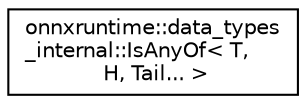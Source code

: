 digraph "Graphical Class Hierarchy"
{
  edge [fontname="Helvetica",fontsize="10",labelfontname="Helvetica",labelfontsize="10"];
  node [fontname="Helvetica",fontsize="10",shape=record];
  rankdir="LR";
  Node0 [label="onnxruntime::data_types\l_internal::IsAnyOf\< T,\l H, Tail... \>",height=0.2,width=0.4,color="black", fillcolor="white", style="filled",URL="$structonnxruntime_1_1data__types__internal_1_1IsAnyOf_3_01T_00_01H_00_01Tail_8_8_8_01_4.html"];
}
